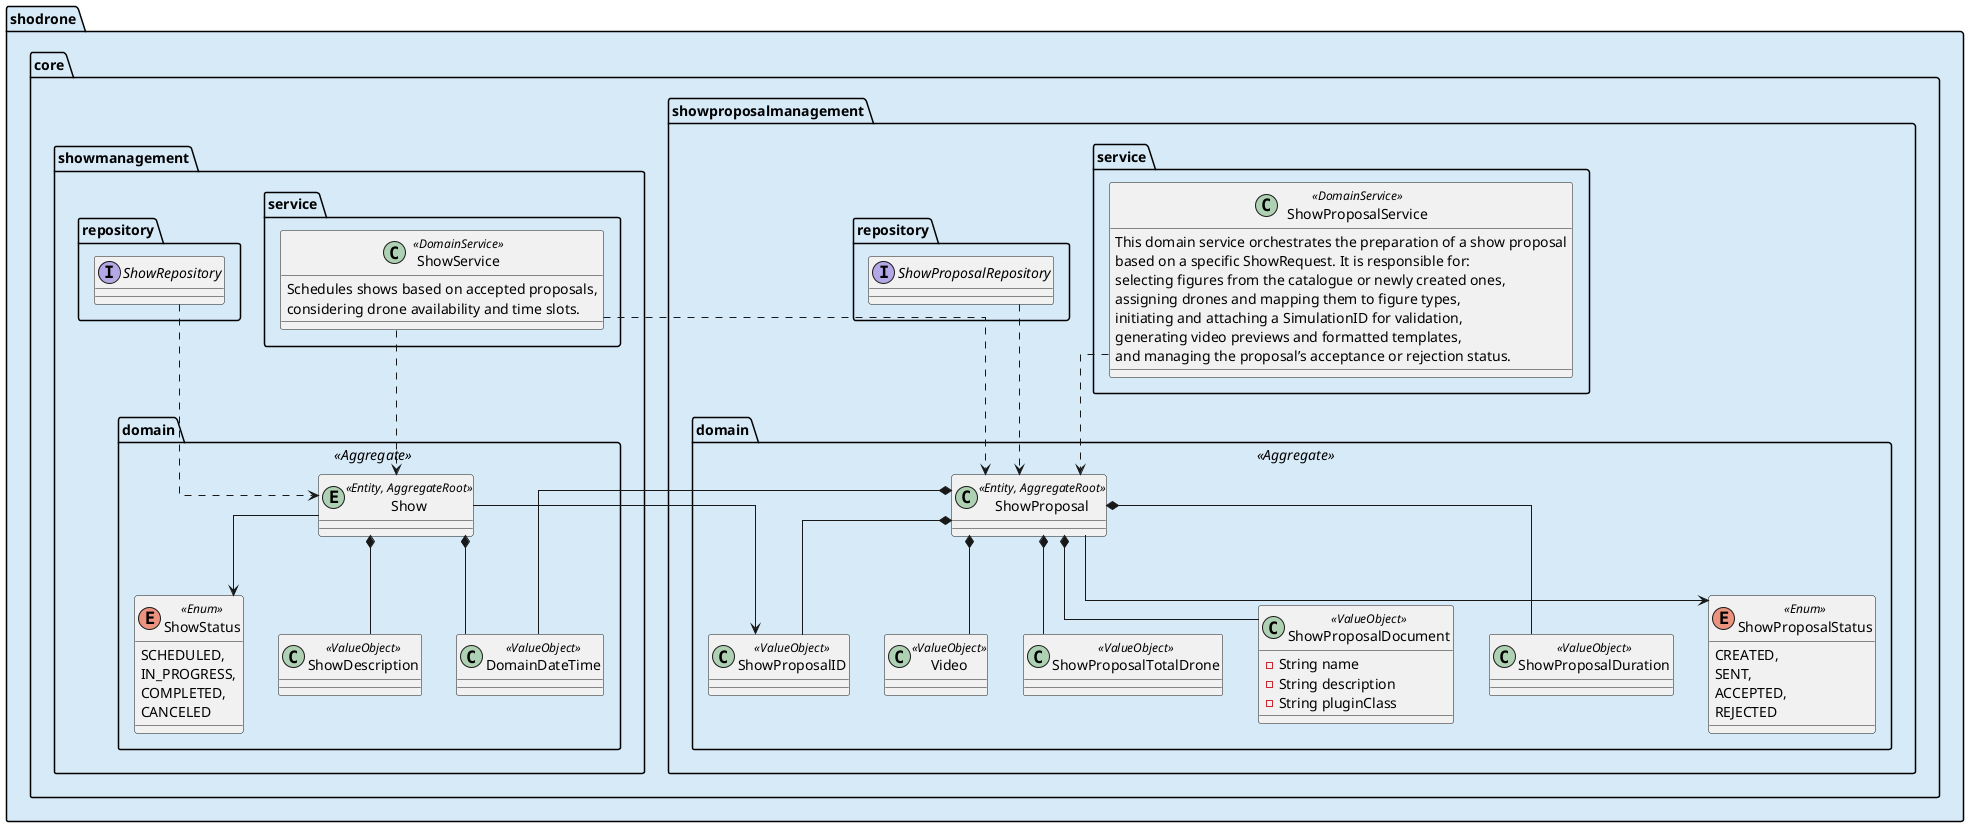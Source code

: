 @startuml

skinparam linetype ortho

skinparam package {
  BackgroundColor #D6EAF8
  BorderColor Black

}

' ==== SHOW PROPOSAL ====

package "shodrone.core.showproposalmanagement.domain" <<Aggregate>> {

class ShowProposal <<Entity, AggregateRoot>> {}
class ShowProposalID <<ValueObject>> {}
class Video <<ValueObject>> {}
class ShowProposalTotalDrone <<ValueObject>> {}

class ShowProposalDocument <<ValueObject>> {
- String name
- String description
- String pluginClass
}

class ShowProposalDuration <<ValueObject>> {}

enum ShowProposalStatus <<Enum>> {
CREATED,
SENT,
ACCEPTED,
REJECTED

}

}

package "shodrone.core.showproposalmanagement.service" {

class ShowProposalService <<DomainService>> {
This domain service orchestrates the preparation of a show proposal
based on a specific ShowRequest. It is responsible for:
selecting figures from the catalogue or newly created ones,
assigning drones and mapping them to figure types,
initiating and attaching a SimulationID for validation,
generating video previews and formatted templates,
and managing the proposal’s acceptance or rejection status.
}

}

package "shodrone.core.showproposalmanagement.repository" {

interface ShowProposalRepository

}

' ==== SHOW ====

package "shodrone.core.showmanagement.domain" <<Aggregate>> {

entity Show <<Entity, AggregateRoot>> {}
class DomainDateTime <<ValueObject>> {}

enum ShowStatus <<Enum>> {
SCHEDULED,
IN_PROGRESS,
COMPLETED,
CANCELED
}

class ShowDescription <<ValueObject>> {}


}

package "shodrone.core.showmanagement.service" {

class ShowService <<DomainService>> {
Schedules shows based on accepted proposals,
considering drone availability and time slots.
}

}

package "shodrone.core.showmanagement.repository" {

interface ShowRepository

}

' ==== RELATIONSHIPS ====

ShowProposal  -->  ShowProposalStatus
ShowProposal  *--  Video
ShowProposal  *--  ShowProposalDocument
ShowProposal  *--  ShowProposalTotalDrone
ShowProposal *-- ShowProposalDuration
ShowProposal *-- DomainDateTime
ShowProposal *-- ShowProposalID

Show  *--  DomainDateTime
Show  -->  ShowStatus
Show --> ShowProposalID
Show *-- ShowDescription

ShowService ..> ShowProposal
ShowService ..> Show
ShowProposalService ..> ShowProposal

ShowRepository ..> Show
ShowProposalRepository ..> ShowProposal

@enduml